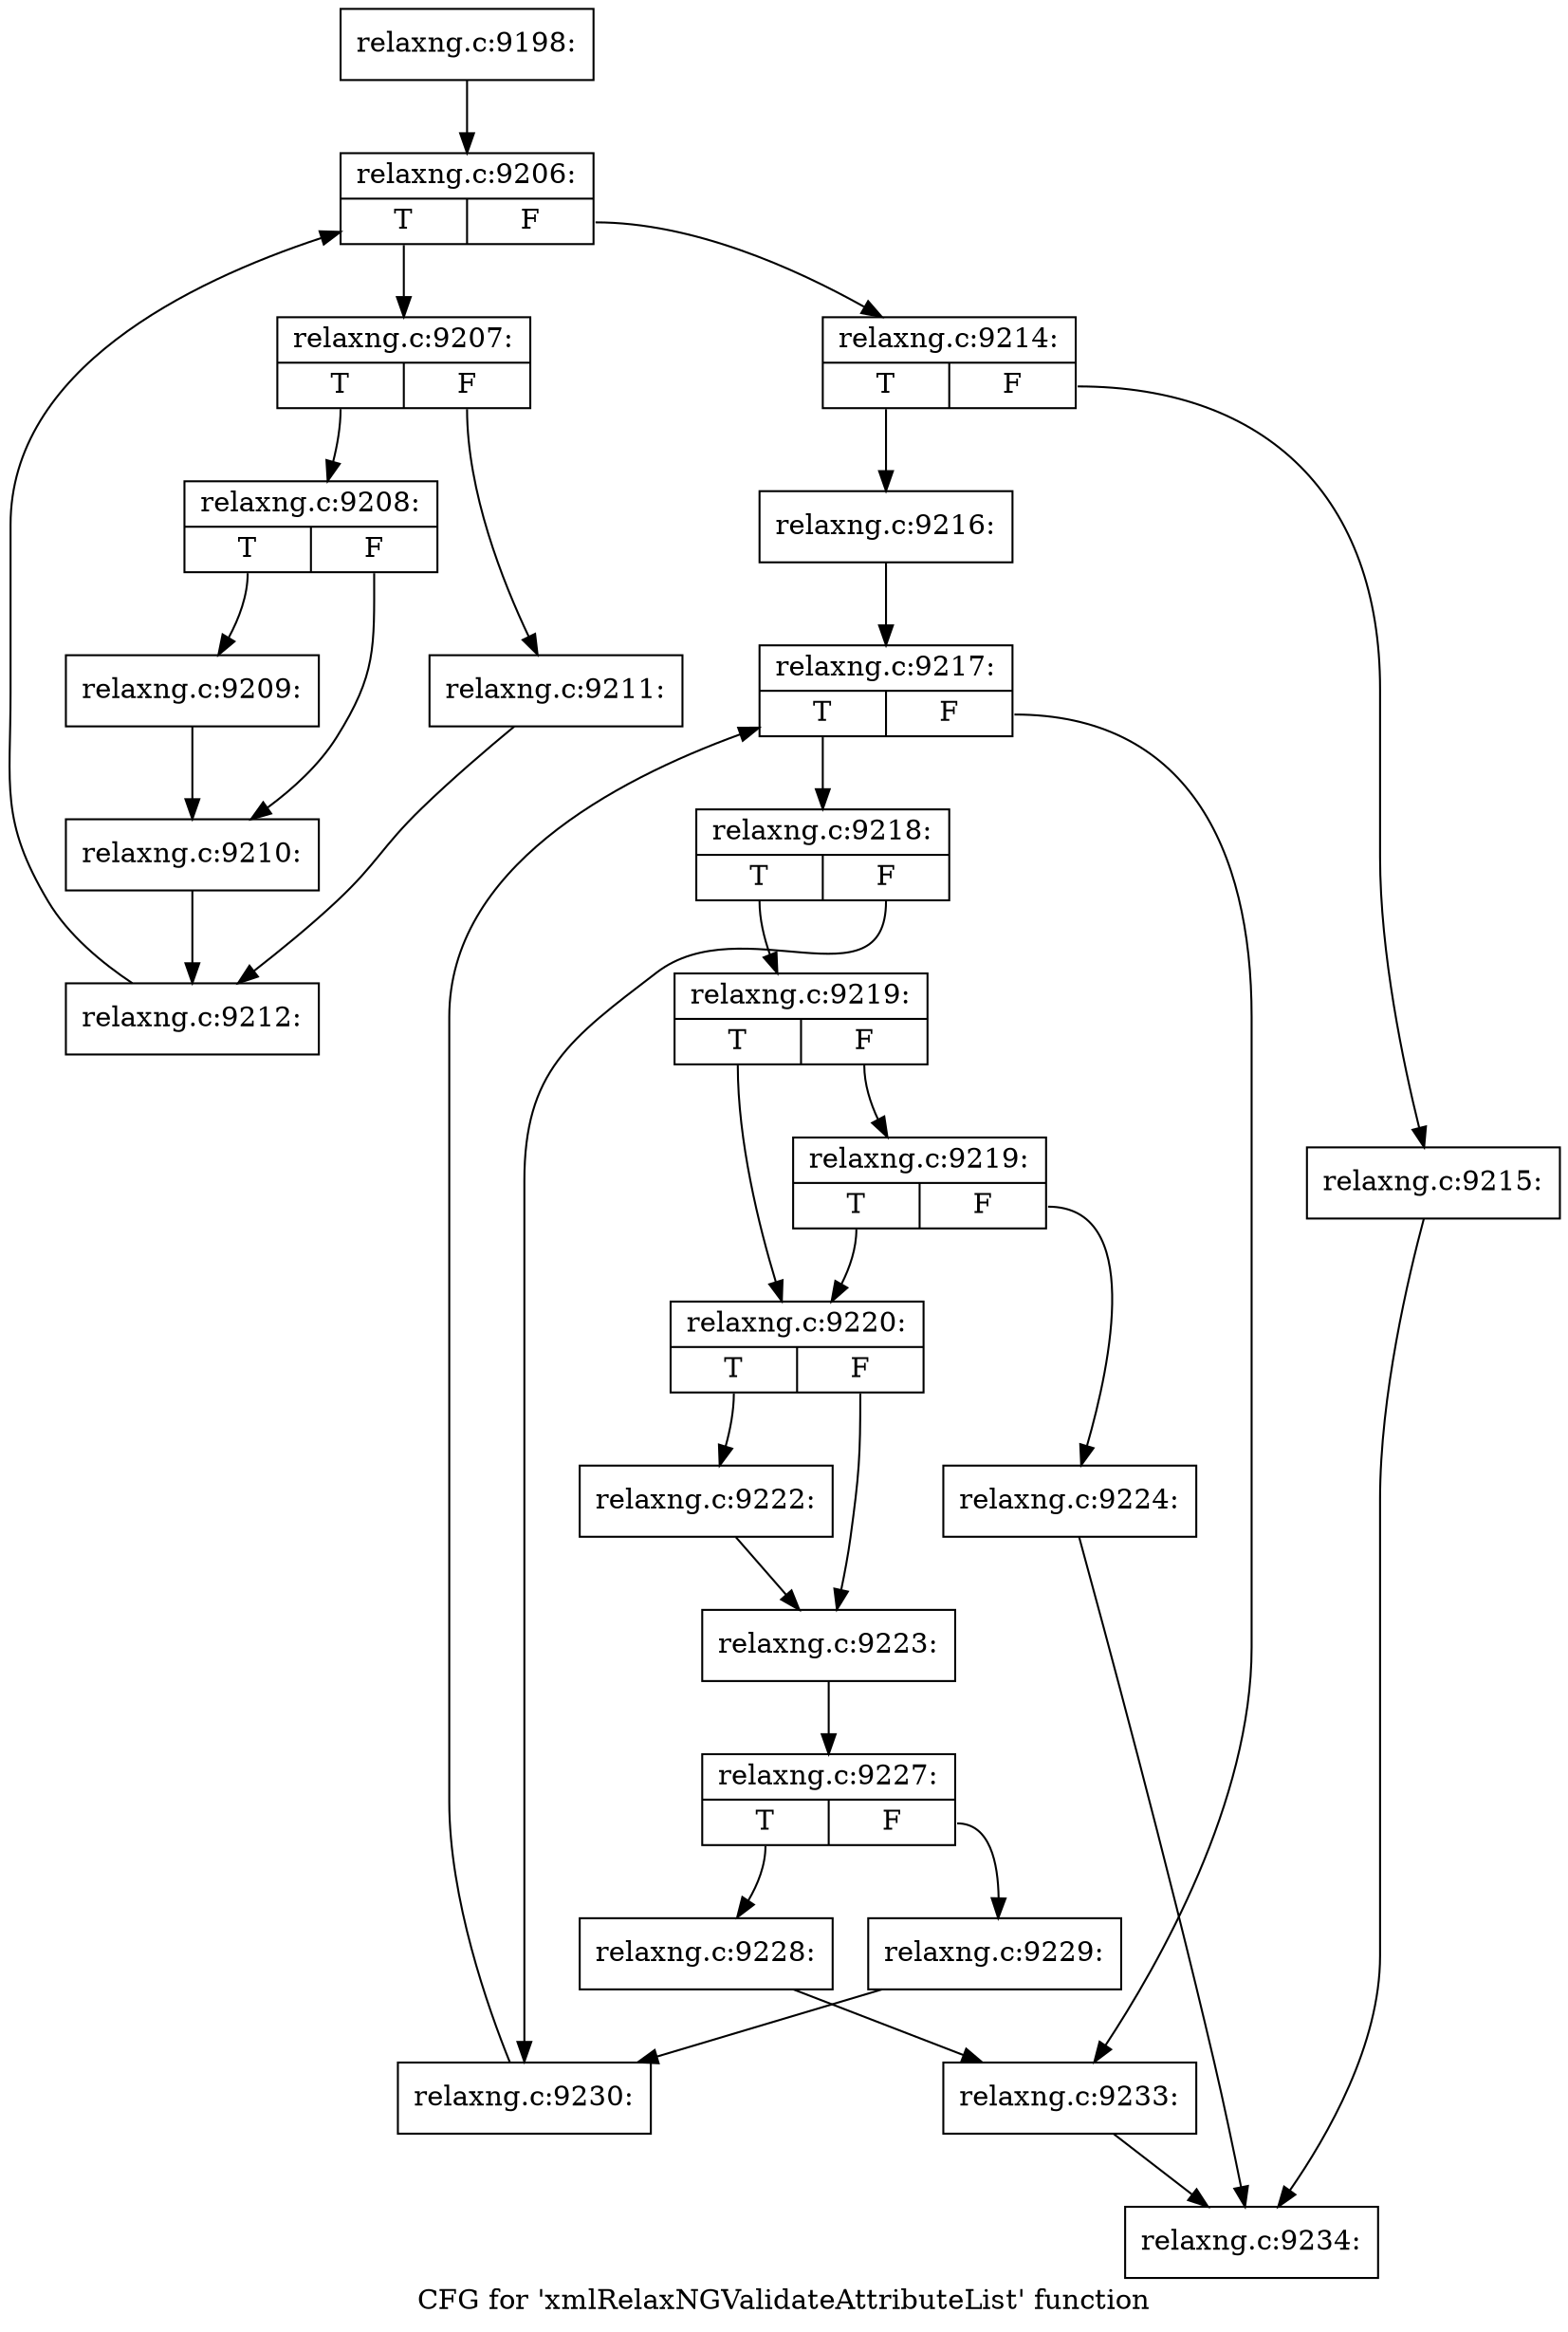 digraph "CFG for 'xmlRelaxNGValidateAttributeList' function" {
	label="CFG for 'xmlRelaxNGValidateAttributeList' function";

	Node0x3edb130 [shape=record,label="{relaxng.c:9198:}"];
	Node0x3edb130 -> Node0x3cd05a0;
	Node0x3cd05a0 [shape=record,label="{relaxng.c:9206:|{<s0>T|<s1>F}}"];
	Node0x3cd05a0:s0 -> Node0x3cd0990;
	Node0x3cd05a0:s1 -> Node0x3cd07c0;
	Node0x3cd0990 [shape=record,label="{relaxng.c:9207:|{<s0>T|<s1>F}}"];
	Node0x3cd0990:s0 -> Node0x3cd0b50;
	Node0x3cd0990:s1 -> Node0x3cd0bf0;
	Node0x3cd0b50 [shape=record,label="{relaxng.c:9208:|{<s0>T|<s1>F}}"];
	Node0x3cd0b50:s0 -> Node0x3cd1000;
	Node0x3cd0b50:s1 -> Node0x3cd1050;
	Node0x3cd1000 [shape=record,label="{relaxng.c:9209:}"];
	Node0x3cd1000 -> Node0x3cd1050;
	Node0x3cd1050 [shape=record,label="{relaxng.c:9210:}"];
	Node0x3cd1050 -> Node0x3cd0ba0;
	Node0x3cd0bf0 [shape=record,label="{relaxng.c:9211:}"];
	Node0x3cd0bf0 -> Node0x3cd0ba0;
	Node0x3cd0ba0 [shape=record,label="{relaxng.c:9212:}"];
	Node0x3cd0ba0 -> Node0x3cd05a0;
	Node0x3cd07c0 [shape=record,label="{relaxng.c:9214:|{<s0>T|<s1>F}}"];
	Node0x3cd07c0:s0 -> Node0x3cd1c50;
	Node0x3cd07c0:s1 -> Node0x3cd1920;
	Node0x3cd1920 [shape=record,label="{relaxng.c:9215:}"];
	Node0x3cd1920 -> Node0x3ccf0f0;
	Node0x3cd1c50 [shape=record,label="{relaxng.c:9216:}"];
	Node0x3cd1c50 -> Node0x3ef9440;
	Node0x3ef9440 [shape=record,label="{relaxng.c:9217:|{<s0>T|<s1>F}}"];
	Node0x3ef9440:s0 -> Node0x3ef97f0;
	Node0x3ef9440:s1 -> Node0x3ef9620;
	Node0x3ef97f0 [shape=record,label="{relaxng.c:9218:|{<s0>T|<s1>F}}"];
	Node0x3ef97f0:s0 -> Node0x3ef9930;
	Node0x3ef97f0:s1 -> Node0x3ef9980;
	Node0x3ef9930 [shape=record,label="{relaxng.c:9219:|{<s0>T|<s1>F}}"];
	Node0x3ef9930:s0 -> Node0x3ef9d10;
	Node0x3ef9930:s1 -> Node0x3ef9e00;
	Node0x3ef9e00 [shape=record,label="{relaxng.c:9219:|{<s0>T|<s1>F}}"];
	Node0x3ef9e00:s0 -> Node0x3ef9d10;
	Node0x3ef9e00:s1 -> Node0x3ef9db0;
	Node0x3ef9d10 [shape=record,label="{relaxng.c:9220:|{<s0>T|<s1>F}}"];
	Node0x3ef9d10:s0 -> Node0x3efa7e0;
	Node0x3ef9d10:s1 -> Node0x3efa830;
	Node0x3efa7e0 [shape=record,label="{relaxng.c:9222:}"];
	Node0x3efa7e0 -> Node0x3efa830;
	Node0x3efa830 [shape=record,label="{relaxng.c:9223:}"];
	Node0x3efa830 -> Node0x3ef9d60;
	Node0x3ef9db0 [shape=record,label="{relaxng.c:9224:}"];
	Node0x3ef9db0 -> Node0x3ccf0f0;
	Node0x3ef9d60 [shape=record,label="{relaxng.c:9227:|{<s0>T|<s1>F}}"];
	Node0x3ef9d60:s0 -> Node0x3efb180;
	Node0x3ef9d60:s1 -> Node0x3efb1d0;
	Node0x3efb180 [shape=record,label="{relaxng.c:9228:}"];
	Node0x3efb180 -> Node0x3ef9620;
	Node0x3efb1d0 [shape=record,label="{relaxng.c:9229:}"];
	Node0x3efb1d0 -> Node0x3ef9980;
	Node0x3ef9980 [shape=record,label="{relaxng.c:9230:}"];
	Node0x3ef9980 -> Node0x3ef9440;
	Node0x3ef9620 [shape=record,label="{relaxng.c:9233:}"];
	Node0x3ef9620 -> Node0x3ccf0f0;
	Node0x3ccf0f0 [shape=record,label="{relaxng.c:9234:}"];
}
